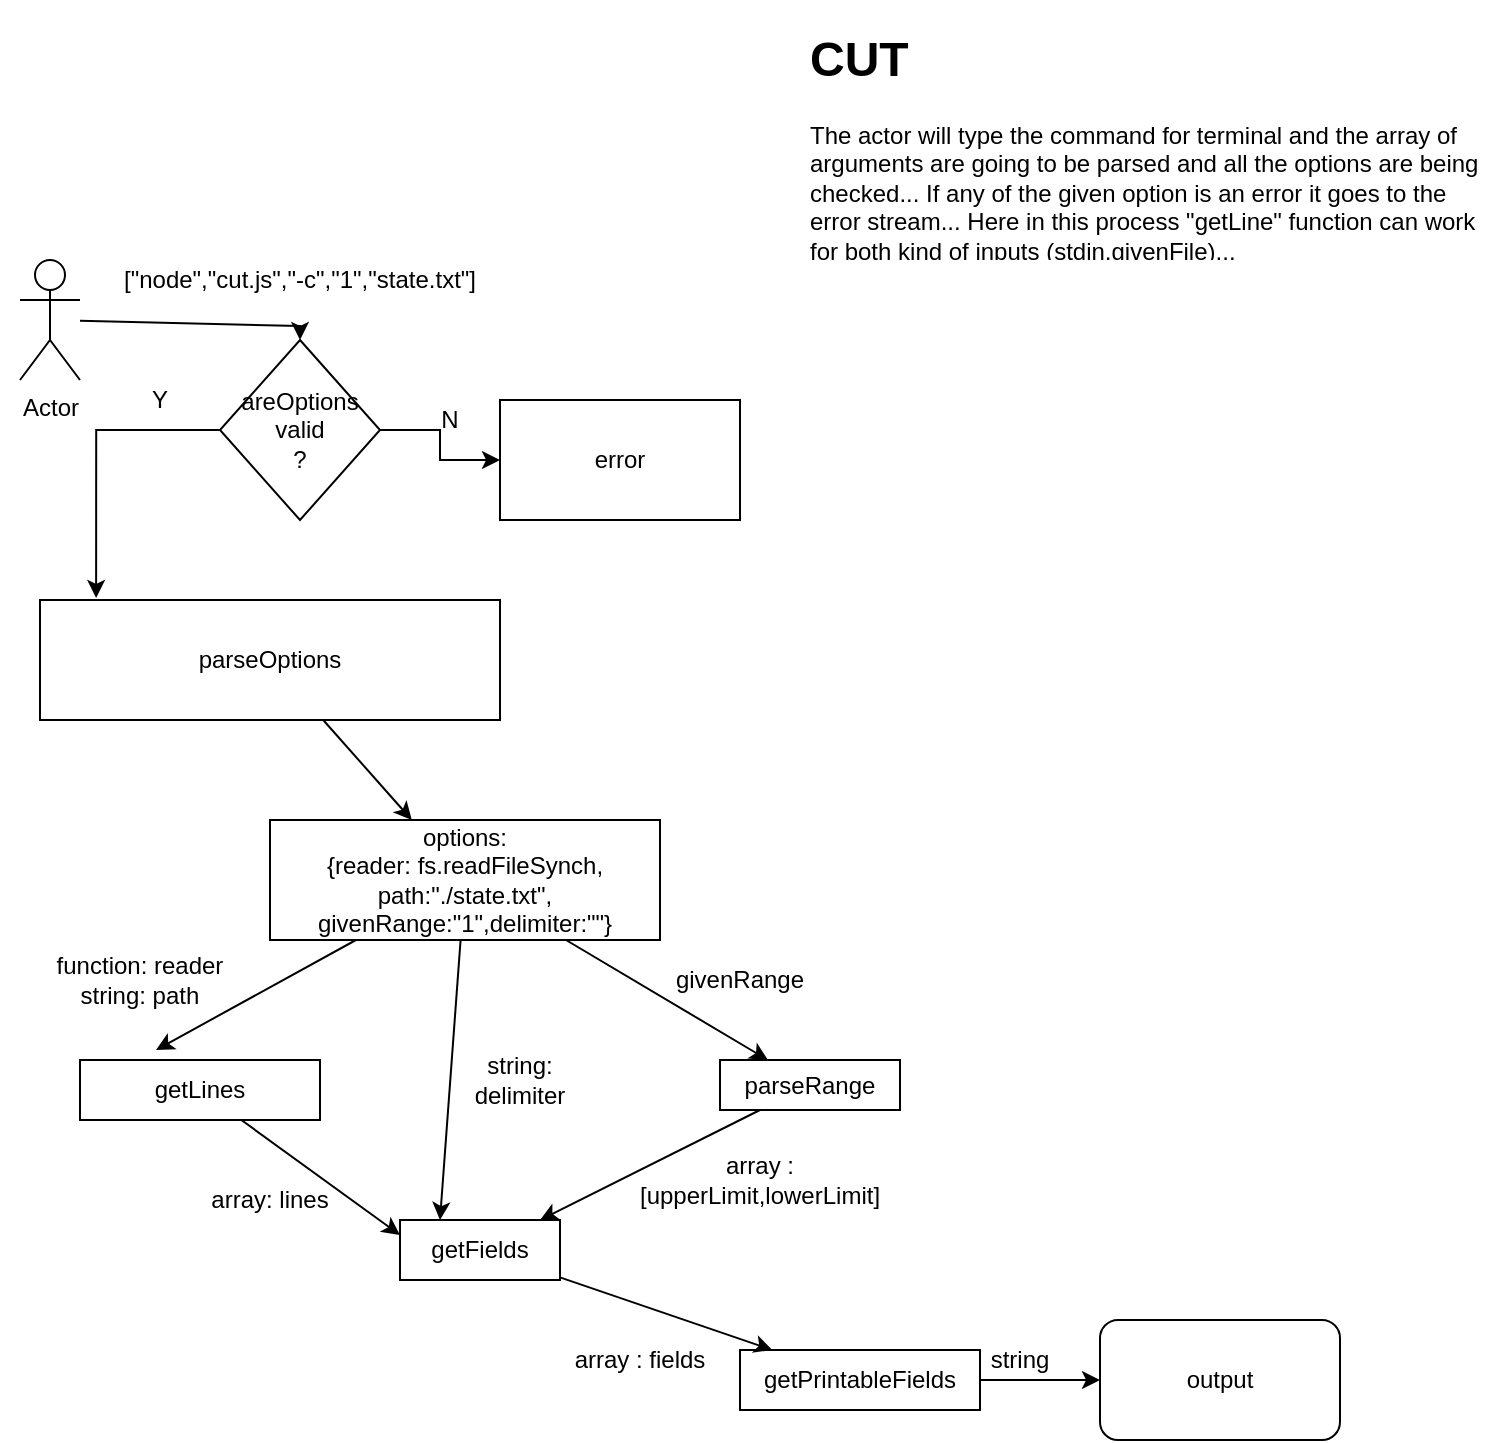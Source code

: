 <mxfile version="12.4.3" type="device" pages="1"><diagram id="PV_DpgfGule2sa1_dhCV" name="Page-1"><mxGraphModel dx="263" dy="149" grid="1" gridSize="10" guides="1" tooltips="1" connect="1" arrows="1" fold="1" page="1" pageScale="1" pageWidth="827" pageHeight="1169" math="0" shadow="0"><root><mxCell id="0"/><mxCell id="1" parent="0"/><mxCell id="quO3CoSjPSeqRfUZBCC1-3" value="" style="edgeStyle=none;rounded=0;orthogonalLoop=1;jettySize=auto;html=1;" parent="1" source="quO3CoSjPSeqRfUZBCC1-1" target="quO3CoSjPSeqRfUZBCC1-2" edge="1"><mxGeometry relative="1" as="geometry"/></mxCell><mxCell id="quO3CoSjPSeqRfUZBCC1-1" value="getPrintableFields" style="rounded=0;whiteSpace=wrap;html=1;" parent="1" vertex="1"><mxGeometry x="430" y="715" width="120" height="30" as="geometry"/></mxCell><mxCell id="quO3CoSjPSeqRfUZBCC1-2" value="output" style="rounded=1;whiteSpace=wrap;html=1;" parent="1" vertex="1"><mxGeometry x="610" y="700" width="120" height="60" as="geometry"/></mxCell><mxCell id="quO3CoSjPSeqRfUZBCC1-4" value="string" style="text;html=1;strokeColor=none;fillColor=none;align=center;verticalAlign=middle;whiteSpace=wrap;rounded=0;" parent="1" vertex="1"><mxGeometry x="550" y="710" width="40" height="20" as="geometry"/></mxCell><mxCell id="quO3CoSjPSeqRfUZBCC1-7" value="" style="edgeStyle=none;rounded=0;orthogonalLoop=1;jettySize=auto;html=1;" parent="1" source="quO3CoSjPSeqRfUZBCC1-6" target="quO3CoSjPSeqRfUZBCC1-1" edge="1"><mxGeometry relative="1" as="geometry"/></mxCell><mxCell id="quO3CoSjPSeqRfUZBCC1-6" value="getFields" style="rounded=0;whiteSpace=wrap;html=1;" parent="1" vertex="1"><mxGeometry x="260" y="650" width="80" height="30" as="geometry"/></mxCell><mxCell id="quO3CoSjPSeqRfUZBCC1-8" value="array : fields" style="text;html=1;strokeColor=none;fillColor=none;align=center;verticalAlign=middle;whiteSpace=wrap;rounded=0;" parent="1" vertex="1"><mxGeometry x="340" y="710" width="80" height="20" as="geometry"/></mxCell><mxCell id="quO3CoSjPSeqRfUZBCC1-10" style="edgeStyle=none;rounded=0;orthogonalLoop=1;jettySize=auto;html=1;entryX=0;entryY=0.25;entryDx=0;entryDy=0;" parent="1" source="quO3CoSjPSeqRfUZBCC1-9" target="quO3CoSjPSeqRfUZBCC1-6" edge="1"><mxGeometry relative="1" as="geometry"/></mxCell><mxCell id="quO3CoSjPSeqRfUZBCC1-9" value="getLines" style="rounded=0;whiteSpace=wrap;html=1;" parent="1" vertex="1"><mxGeometry x="100" y="570" width="120" height="30" as="geometry"/></mxCell><mxCell id="quO3CoSjPSeqRfUZBCC1-11" value="array: lines" style="text;html=1;strokeColor=none;fillColor=none;align=center;verticalAlign=middle;whiteSpace=wrap;rounded=0;" parent="1" vertex="1"><mxGeometry x="160" y="630" width="70" height="20" as="geometry"/></mxCell><mxCell id="quO3CoSjPSeqRfUZBCC1-15" value="" style="edgeStyle=none;rounded=0;orthogonalLoop=1;jettySize=auto;html=1;" parent="1" source="quO3CoSjPSeqRfUZBCC1-12" target="quO3CoSjPSeqRfUZBCC1-6" edge="1"><mxGeometry relative="1" as="geometry"/></mxCell><mxCell id="quO3CoSjPSeqRfUZBCC1-12" value="parseRange" style="rounded=0;whiteSpace=wrap;html=1;" parent="1" vertex="1"><mxGeometry x="420" y="570" width="90" height="25" as="geometry"/></mxCell><mxCell id="quO3CoSjPSeqRfUZBCC1-13" style="edgeStyle=none;rounded=0;orthogonalLoop=1;jettySize=auto;html=1;exitX=1;exitY=1;exitDx=0;exitDy=0;" parent="1" source="quO3CoSjPSeqRfUZBCC1-12" target="quO3CoSjPSeqRfUZBCC1-12" edge="1"><mxGeometry relative="1" as="geometry"/></mxCell><mxCell id="quO3CoSjPSeqRfUZBCC1-14" style="edgeStyle=none;rounded=0;orthogonalLoop=1;jettySize=auto;html=1;exitX=0.5;exitY=1;exitDx=0;exitDy=0;" parent="1" source="quO3CoSjPSeqRfUZBCC1-12" target="quO3CoSjPSeqRfUZBCC1-12" edge="1"><mxGeometry relative="1" as="geometry"/></mxCell><mxCell id="quO3CoSjPSeqRfUZBCC1-16" value="array : [upperLimit,lowerLimit]" style="text;html=1;strokeColor=none;fillColor=none;align=center;verticalAlign=middle;whiteSpace=wrap;rounded=0;" parent="1" vertex="1"><mxGeometry x="420" y="620" width="40" height="20" as="geometry"/></mxCell><mxCell id="quO3CoSjPSeqRfUZBCC1-19" value="" style="edgeStyle=none;rounded=0;orthogonalLoop=1;jettySize=auto;html=1;" parent="1" source="quO3CoSjPSeqRfUZBCC1-17" target="quO3CoSjPSeqRfUZBCC1-18" edge="1"><mxGeometry relative="1" as="geometry"/></mxCell><mxCell id="quO3CoSjPSeqRfUZBCC1-17" value="parseOptions" style="rounded=0;whiteSpace=wrap;html=1;" parent="1" vertex="1"><mxGeometry x="80" y="340" width="230" height="60" as="geometry"/></mxCell><mxCell id="quO3CoSjPSeqRfUZBCC1-20" value="" style="edgeStyle=none;rounded=0;orthogonalLoop=1;jettySize=auto;html=1;" parent="1" source="quO3CoSjPSeqRfUZBCC1-18" target="quO3CoSjPSeqRfUZBCC1-12" edge="1"><mxGeometry relative="1" as="geometry"/></mxCell><mxCell id="quO3CoSjPSeqRfUZBCC1-24" value="" style="edgeStyle=none;rounded=0;orthogonalLoop=1;jettySize=auto;html=1;entryX=0.317;entryY=-0.167;entryDx=0;entryDy=0;entryPerimeter=0;" parent="1" source="quO3CoSjPSeqRfUZBCC1-18" target="quO3CoSjPSeqRfUZBCC1-9" edge="1"><mxGeometry relative="1" as="geometry"/></mxCell><mxCell id="quO3CoSjPSeqRfUZBCC1-28" value="" style="edgeStyle=none;rounded=0;orthogonalLoop=1;jettySize=auto;html=1;entryX=0.25;entryY=0;entryDx=0;entryDy=0;" parent="1" source="quO3CoSjPSeqRfUZBCC1-18" target="quO3CoSjPSeqRfUZBCC1-6" edge="1"><mxGeometry relative="1" as="geometry"/></mxCell><mxCell id="quO3CoSjPSeqRfUZBCC1-18" value="options:&lt;br&gt;{reader: fs.readFileSynch, path:&quot;./state.txt&quot;, givenRange:&quot;1&quot;,delimiter:&quot;&quot;}" style="rounded=0;whiteSpace=wrap;html=1;" parent="1" vertex="1"><mxGeometry x="195" y="450" width="195" height="60" as="geometry"/></mxCell><mxCell id="quO3CoSjPSeqRfUZBCC1-25" value="function: reader&lt;br&gt;string: path" style="text;html=1;strokeColor=none;fillColor=none;align=center;verticalAlign=middle;whiteSpace=wrap;rounded=0;" parent="1" vertex="1"><mxGeometry x="60" y="520" width="140" height="20" as="geometry"/></mxCell><mxCell id="quO3CoSjPSeqRfUZBCC1-26" value="givenRange" style="text;html=1;strokeColor=none;fillColor=none;align=center;verticalAlign=middle;whiteSpace=wrap;rounded=0;" parent="1" vertex="1"><mxGeometry x="410" y="520" width="40" height="20" as="geometry"/></mxCell><mxCell id="quO3CoSjPSeqRfUZBCC1-30" value="string: delimiter" style="text;html=1;strokeColor=none;fillColor=none;align=center;verticalAlign=middle;whiteSpace=wrap;rounded=0;" parent="1" vertex="1"><mxGeometry x="300" y="570" width="40" height="20" as="geometry"/></mxCell><mxCell id="quO3CoSjPSeqRfUZBCC1-32" value="" style="edgeStyle=none;rounded=0;orthogonalLoop=1;jettySize=auto;html=1;entryX=0.5;entryY=0;entryDx=0;entryDy=0;" parent="1" source="quO3CoSjPSeqRfUZBCC1-31" target="-8YHFFyhQyF9Za30Wuv1-2" edge="1"><mxGeometry relative="1" as="geometry"><mxPoint x="190" y="220" as="targetPoint"/><Array as="points"><mxPoint x="210" y="203"/></Array></mxGeometry></mxCell><mxCell id="quO3CoSjPSeqRfUZBCC1-31" value="Actor" style="shape=umlActor;verticalLabelPosition=bottom;labelBackgroundColor=#ffffff;verticalAlign=top;html=1;outlineConnect=0;" parent="1" vertex="1"><mxGeometry x="70" y="170" width="30" height="60" as="geometry"/></mxCell><mxCell id="quO3CoSjPSeqRfUZBCC1-33" value="[&quot;node&quot;,&quot;cut.js&quot;,&quot;-c&quot;,&quot;1&quot;,&quot;state.txt&quot;]" style="text;html=1;strokeColor=none;fillColor=none;align=center;verticalAlign=middle;whiteSpace=wrap;rounded=0;" parent="1" vertex="1"><mxGeometry x="115" y="170" width="190" height="20" as="geometry"/></mxCell><mxCell id="-8YHFFyhQyF9Za30Wuv1-1" value="&lt;h1&gt;CUT&lt;/h1&gt;&lt;p&gt;The actor will type the command for terminal and the array of arguments are going to be parsed and all the options are being checked... If any of the given option is an error it goes to the error stream... Here in this process &quot;getLine&quot; function can work for both kind of inputs (stdin,givenFile)...&amp;nbsp;&lt;/p&gt;" style="text;html=1;strokeColor=none;fillColor=none;spacing=5;spacingTop=-20;whiteSpace=wrap;overflow=hidden;rounded=0;" vertex="1" parent="1"><mxGeometry x="460" y="50" width="350" height="120" as="geometry"/></mxCell><mxCell id="-8YHFFyhQyF9Za30Wuv1-6" value="" style="edgeStyle=orthogonalEdgeStyle;rounded=0;orthogonalLoop=1;jettySize=auto;html=1;entryX=0.122;entryY=-0.017;entryDx=0;entryDy=0;entryPerimeter=0;" edge="1" parent="1" source="-8YHFFyhQyF9Za30Wuv1-2" target="quO3CoSjPSeqRfUZBCC1-17"><mxGeometry relative="1" as="geometry"><mxPoint x="90" y="255" as="targetPoint"/><Array as="points"><mxPoint x="108" y="255"/></Array></mxGeometry></mxCell><mxCell id="-8YHFFyhQyF9Za30Wuv1-12" value="" style="edgeStyle=orthogonalEdgeStyle;rounded=0;orthogonalLoop=1;jettySize=auto;html=1;" edge="1" parent="1" source="-8YHFFyhQyF9Za30Wuv1-2" target="-8YHFFyhQyF9Za30Wuv1-10"><mxGeometry relative="1" as="geometry"/></mxCell><mxCell id="-8YHFFyhQyF9Za30Wuv1-2" value="areOptions valid&lt;br&gt;?" style="rhombus;whiteSpace=wrap;html=1;" vertex="1" parent="1"><mxGeometry x="170" y="210" width="80" height="90" as="geometry"/></mxCell><mxCell id="-8YHFFyhQyF9Za30Wuv1-7" value="Y" style="text;html=1;strokeColor=none;fillColor=none;align=center;verticalAlign=middle;whiteSpace=wrap;rounded=0;" vertex="1" parent="1"><mxGeometry x="120" y="230" width="40" height="20" as="geometry"/></mxCell><mxCell id="-8YHFFyhQyF9Za30Wuv1-9" value="N" style="text;html=1;strokeColor=none;fillColor=none;align=center;verticalAlign=middle;whiteSpace=wrap;rounded=0;" vertex="1" parent="1"><mxGeometry x="265" y="240" width="40" height="20" as="geometry"/></mxCell><mxCell id="-8YHFFyhQyF9Za30Wuv1-10" value="error" style="rounded=0;whiteSpace=wrap;html=1;" vertex="1" parent="1"><mxGeometry x="310" y="240" width="120" height="60" as="geometry"/></mxCell></root></mxGraphModel></diagram></mxfile>